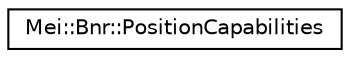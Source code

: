 digraph "Graphical Class Hierarchy"
{
  edge [fontname="Helvetica",fontsize="10",labelfontname="Helvetica",labelfontsize="10"];
  node [fontname="Helvetica",fontsize="10",shape=record];
  rankdir="LR";
  Node1 [label="Mei::Bnr::PositionCapabilities",height=0.2,width=0.4,color="black", fillcolor="white", style="filled",URL="$a00135.html",tooltip="Position capabilities. "];
}

